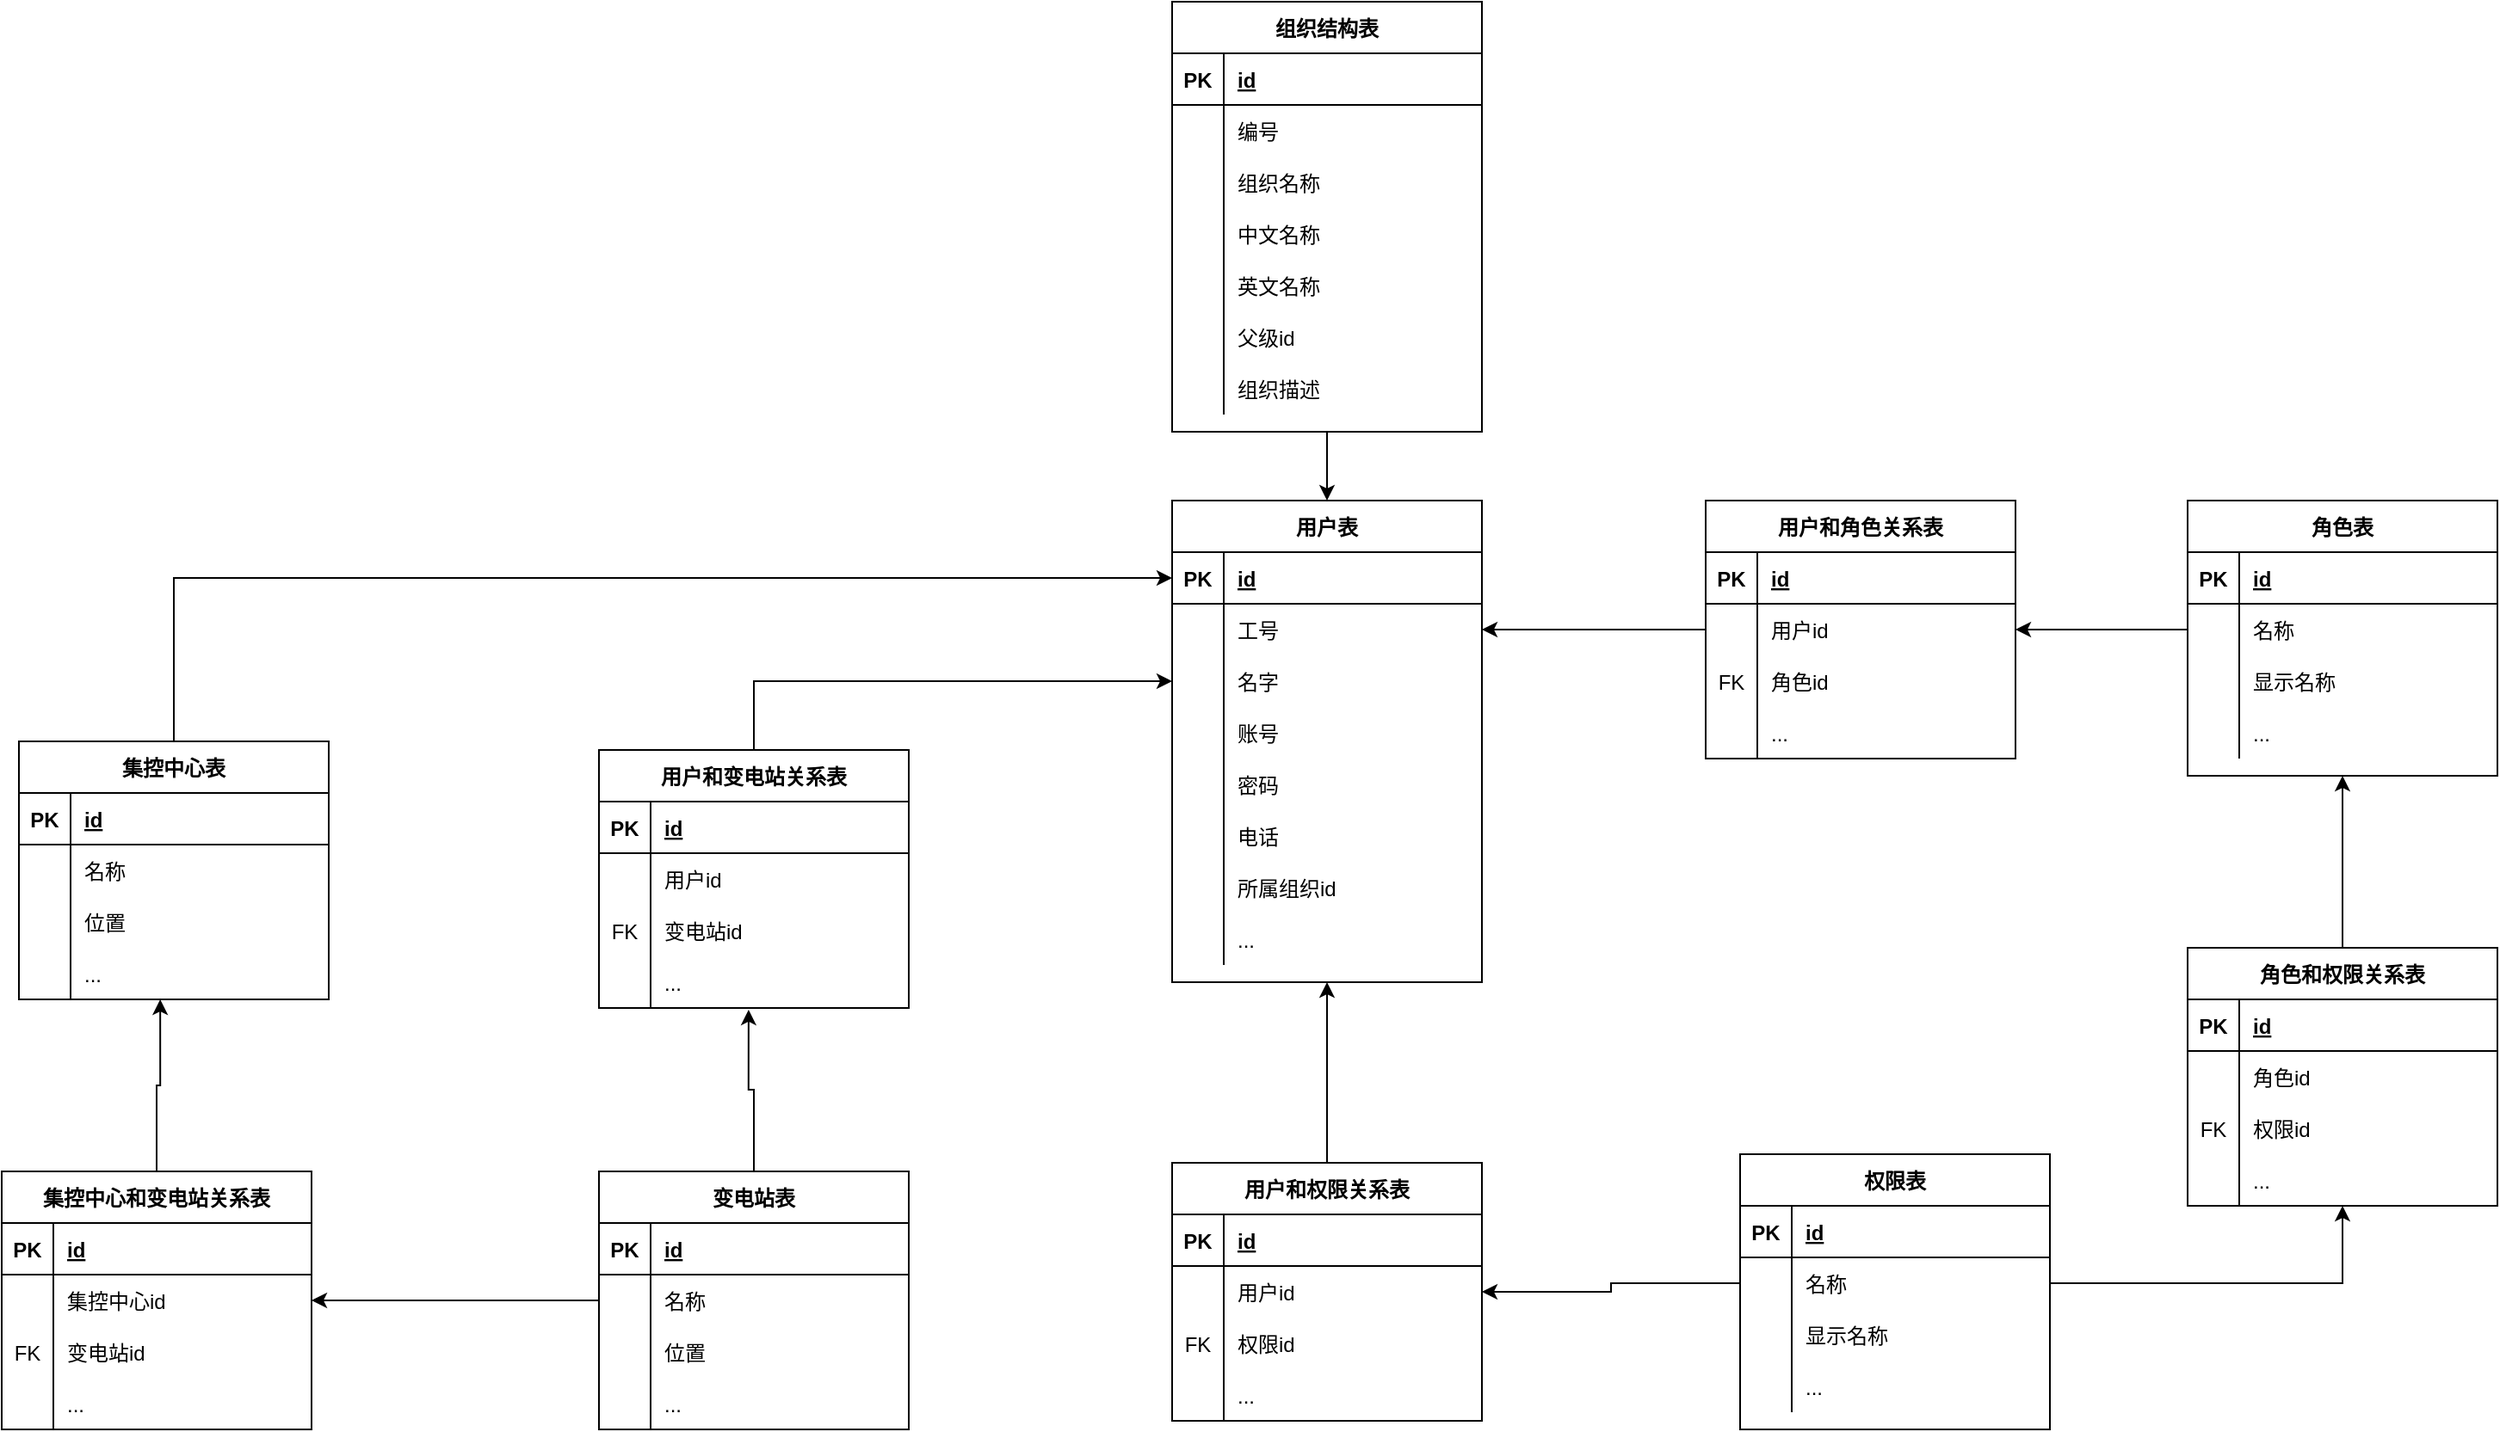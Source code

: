 <mxfile version="13.6.5" type="github">
  <diagram id="UGhOaX2AKdgDgqAa2PCW" name="Page-1">
    <mxGraphModel dx="1113" dy="606" grid="1" gridSize="10" guides="1" tooltips="1" connect="1" arrows="1" fold="1" page="1" pageScale="1" pageWidth="827" pageHeight="1169" math="0" shadow="0">
      <root>
        <mxCell id="0" />
        <mxCell id="1" parent="0" />
        <mxCell id="9O_hsrOdtYKGC5B46HUJ-161" style="edgeStyle=orthogonalEdgeStyle;rounded=0;orthogonalLoop=1;jettySize=auto;html=1;exitX=0;exitY=0.5;exitDx=0;exitDy=0;entryX=1;entryY=0.5;entryDx=0;entryDy=0;" edge="1" parent="1" source="9O_hsrOdtYKGC5B46HUJ-43" target="9O_hsrOdtYKGC5B46HUJ-150">
          <mxGeometry relative="1" as="geometry" />
        </mxCell>
        <mxCell id="9O_hsrOdtYKGC5B46HUJ-162" style="edgeStyle=orthogonalEdgeStyle;rounded=0;orthogonalLoop=1;jettySize=auto;html=1;exitX=0;exitY=0.5;exitDx=0;exitDy=0;" edge="1" parent="1" source="9O_hsrOdtYKGC5B46HUJ-150" target="9O_hsrOdtYKGC5B46HUJ-5">
          <mxGeometry relative="1" as="geometry" />
        </mxCell>
        <mxCell id="9O_hsrOdtYKGC5B46HUJ-164" style="edgeStyle=orthogonalEdgeStyle;rounded=0;orthogonalLoop=1;jettySize=auto;html=1;exitX=0.5;exitY=0;exitDx=0;exitDy=0;entryX=0.5;entryY=1;entryDx=0;entryDy=0;" edge="1" parent="1" source="9O_hsrOdtYKGC5B46HUJ-94" target="9O_hsrOdtYKGC5B46HUJ-1">
          <mxGeometry relative="1" as="geometry" />
        </mxCell>
        <mxCell id="9O_hsrOdtYKGC5B46HUJ-163" style="edgeStyle=orthogonalEdgeStyle;rounded=0;orthogonalLoop=1;jettySize=auto;html=1;exitX=0;exitY=0.5;exitDx=0;exitDy=0;entryX=1;entryY=0.5;entryDx=0;entryDy=0;" edge="1" parent="1" source="9O_hsrOdtYKGC5B46HUJ-56" target="9O_hsrOdtYKGC5B46HUJ-98">
          <mxGeometry relative="1" as="geometry" />
        </mxCell>
        <mxCell id="9O_hsrOdtYKGC5B46HUJ-166" style="edgeStyle=orthogonalEdgeStyle;rounded=0;orthogonalLoop=1;jettySize=auto;html=1;exitX=0.5;exitY=0;exitDx=0;exitDy=0;entryX=0.5;entryY=1;entryDx=0;entryDy=0;" edge="1" parent="1" source="9O_hsrOdtYKGC5B46HUJ-107" target="9O_hsrOdtYKGC5B46HUJ-39">
          <mxGeometry relative="1" as="geometry">
            <mxPoint x="1840" y="600" as="targetPoint" />
          </mxGeometry>
        </mxCell>
        <mxCell id="9O_hsrOdtYKGC5B46HUJ-165" style="edgeStyle=orthogonalEdgeStyle;rounded=0;orthogonalLoop=1;jettySize=auto;html=1;exitX=1;exitY=0.5;exitDx=0;exitDy=0;entryX=0.5;entryY=1;entryDx=0;entryDy=0;" edge="1" parent="1" source="9O_hsrOdtYKGC5B46HUJ-56" target="9O_hsrOdtYKGC5B46HUJ-107">
          <mxGeometry relative="1" as="geometry" />
        </mxCell>
        <mxCell id="9O_hsrOdtYKGC5B46HUJ-167" style="edgeStyle=orthogonalEdgeStyle;rounded=0;orthogonalLoop=1;jettySize=auto;html=1;exitX=0.5;exitY=0;exitDx=0;exitDy=0;entryX=0.483;entryY=1.033;entryDx=0;entryDy=0;entryPerimeter=0;" edge="1" parent="1" source="9O_hsrOdtYKGC5B46HUJ-81" target="9O_hsrOdtYKGC5B46HUJ-143">
          <mxGeometry relative="1" as="geometry" />
        </mxCell>
        <mxCell id="9O_hsrOdtYKGC5B46HUJ-168" style="edgeStyle=orthogonalEdgeStyle;rounded=0;orthogonalLoop=1;jettySize=auto;html=1;exitX=0.5;exitY=0;exitDx=0;exitDy=0;entryX=0;entryY=0.5;entryDx=0;entryDy=0;" edge="1" parent="1" source="9O_hsrOdtYKGC5B46HUJ-133" target="9O_hsrOdtYKGC5B46HUJ-8">
          <mxGeometry relative="1" as="geometry" />
        </mxCell>
        <mxCell id="9O_hsrOdtYKGC5B46HUJ-171" style="edgeStyle=orthogonalEdgeStyle;rounded=0;orthogonalLoop=1;jettySize=auto;html=1;exitX=0.5;exitY=0;exitDx=0;exitDy=0;entryX=0;entryY=0.5;entryDx=0;entryDy=0;" edge="1" parent="1" source="9O_hsrOdtYKGC5B46HUJ-65" target="9O_hsrOdtYKGC5B46HUJ-2">
          <mxGeometry relative="1" as="geometry" />
        </mxCell>
        <mxCell id="9O_hsrOdtYKGC5B46HUJ-170" style="edgeStyle=orthogonalEdgeStyle;rounded=0;orthogonalLoop=1;jettySize=auto;html=1;exitX=0.5;exitY=0;exitDx=0;exitDy=0;entryX=0.456;entryY=1;entryDx=0;entryDy=0;entryPerimeter=0;" edge="1" parent="1" source="9O_hsrOdtYKGC5B46HUJ-120" target="9O_hsrOdtYKGC5B46HUJ-75">
          <mxGeometry relative="1" as="geometry" />
        </mxCell>
        <mxCell id="9O_hsrOdtYKGC5B46HUJ-169" style="edgeStyle=orthogonalEdgeStyle;rounded=0;orthogonalLoop=1;jettySize=auto;html=1;exitX=0;exitY=0.5;exitDx=0;exitDy=0;entryX=1;entryY=0.5;entryDx=0;entryDy=0;" edge="1" parent="1" source="9O_hsrOdtYKGC5B46HUJ-85" target="9O_hsrOdtYKGC5B46HUJ-124">
          <mxGeometry relative="1" as="geometry" />
        </mxCell>
        <mxCell id="9O_hsrOdtYKGC5B46HUJ-185" style="edgeStyle=orthogonalEdgeStyle;rounded=0;orthogonalLoop=1;jettySize=auto;html=1;exitX=0.5;exitY=1;exitDx=0;exitDy=0;entryX=0.5;entryY=0;entryDx=0;entryDy=0;" edge="1" parent="1" source="9O_hsrOdtYKGC5B46HUJ-172" target="9O_hsrOdtYKGC5B46HUJ-1">
          <mxGeometry relative="1" as="geometry" />
        </mxCell>
        <mxCell id="9O_hsrOdtYKGC5B46HUJ-146" value="用户和角色关系表" style="shape=table;startSize=30;container=1;collapsible=1;childLayout=tableLayout;fixedRows=1;rowLines=0;fontStyle=1;align=center;resizeLast=1;" vertex="1" parent="1">
          <mxGeometry x="1470" y="390" width="180" height="150" as="geometry" />
        </mxCell>
        <mxCell id="9O_hsrOdtYKGC5B46HUJ-147" value="" style="shape=partialRectangle;collapsible=0;dropTarget=0;pointerEvents=0;fillColor=none;top=0;left=0;bottom=1;right=0;points=[[0,0.5],[1,0.5]];portConstraint=eastwest;" vertex="1" parent="9O_hsrOdtYKGC5B46HUJ-146">
          <mxGeometry y="30" width="180" height="30" as="geometry" />
        </mxCell>
        <mxCell id="9O_hsrOdtYKGC5B46HUJ-148" value="PK" style="shape=partialRectangle;connectable=0;fillColor=none;top=0;left=0;bottom=0;right=0;fontStyle=1;overflow=hidden;" vertex="1" parent="9O_hsrOdtYKGC5B46HUJ-147">
          <mxGeometry width="30" height="30" as="geometry" />
        </mxCell>
        <mxCell id="9O_hsrOdtYKGC5B46HUJ-149" value="id" style="shape=partialRectangle;connectable=0;fillColor=none;top=0;left=0;bottom=0;right=0;align=left;spacingLeft=6;fontStyle=5;overflow=hidden;" vertex="1" parent="9O_hsrOdtYKGC5B46HUJ-147">
          <mxGeometry x="30" width="150" height="30" as="geometry" />
        </mxCell>
        <mxCell id="9O_hsrOdtYKGC5B46HUJ-150" value="" style="shape=partialRectangle;collapsible=0;dropTarget=0;pointerEvents=0;fillColor=none;top=0;left=0;bottom=0;right=0;points=[[0,0.5],[1,0.5]];portConstraint=eastwest;" vertex="1" parent="9O_hsrOdtYKGC5B46HUJ-146">
          <mxGeometry y="60" width="180" height="30" as="geometry" />
        </mxCell>
        <mxCell id="9O_hsrOdtYKGC5B46HUJ-151" value="" style="shape=partialRectangle;connectable=0;fillColor=none;top=0;left=0;bottom=0;right=0;editable=1;overflow=hidden;" vertex="1" parent="9O_hsrOdtYKGC5B46HUJ-150">
          <mxGeometry width="30" height="30" as="geometry" />
        </mxCell>
        <mxCell id="9O_hsrOdtYKGC5B46HUJ-152" value="用户id" style="shape=partialRectangle;connectable=0;fillColor=none;top=0;left=0;bottom=0;right=0;align=left;spacingLeft=6;overflow=hidden;" vertex="1" parent="9O_hsrOdtYKGC5B46HUJ-150">
          <mxGeometry x="30" width="150" height="30" as="geometry" />
        </mxCell>
        <mxCell id="9O_hsrOdtYKGC5B46HUJ-153" value="" style="shape=partialRectangle;collapsible=0;dropTarget=0;pointerEvents=0;fillColor=none;top=0;left=0;bottom=0;right=0;points=[[0,0.5],[1,0.5]];portConstraint=eastwest;" vertex="1" parent="9O_hsrOdtYKGC5B46HUJ-146">
          <mxGeometry y="90" width="180" height="30" as="geometry" />
        </mxCell>
        <mxCell id="9O_hsrOdtYKGC5B46HUJ-154" value="FK" style="shape=partialRectangle;connectable=0;fillColor=none;top=0;left=0;bottom=0;right=0;editable=1;overflow=hidden;" vertex="1" parent="9O_hsrOdtYKGC5B46HUJ-153">
          <mxGeometry width="30" height="30" as="geometry" />
        </mxCell>
        <mxCell id="9O_hsrOdtYKGC5B46HUJ-155" value="角色id" style="shape=partialRectangle;connectable=0;fillColor=none;top=0;left=0;bottom=0;right=0;align=left;spacingLeft=6;overflow=hidden;" vertex="1" parent="9O_hsrOdtYKGC5B46HUJ-153">
          <mxGeometry x="30" width="150" height="30" as="geometry" />
        </mxCell>
        <mxCell id="9O_hsrOdtYKGC5B46HUJ-156" value="" style="shape=partialRectangle;collapsible=0;dropTarget=0;pointerEvents=0;fillColor=none;top=0;left=0;bottom=0;right=0;points=[[0,0.5],[1,0.5]];portConstraint=eastwest;" vertex="1" parent="9O_hsrOdtYKGC5B46HUJ-146">
          <mxGeometry y="120" width="180" height="30" as="geometry" />
        </mxCell>
        <mxCell id="9O_hsrOdtYKGC5B46HUJ-157" value="" style="shape=partialRectangle;connectable=0;fillColor=none;top=0;left=0;bottom=0;right=0;editable=1;overflow=hidden;" vertex="1" parent="9O_hsrOdtYKGC5B46HUJ-156">
          <mxGeometry width="30" height="30" as="geometry" />
        </mxCell>
        <mxCell id="9O_hsrOdtYKGC5B46HUJ-158" value="..." style="shape=partialRectangle;connectable=0;fillColor=none;top=0;left=0;bottom=0;right=0;align=left;spacingLeft=6;overflow=hidden;" vertex="1" parent="9O_hsrOdtYKGC5B46HUJ-156">
          <mxGeometry x="30" width="150" height="30" as="geometry" />
        </mxCell>
        <mxCell id="9O_hsrOdtYKGC5B46HUJ-39" value="角色表" style="shape=table;startSize=30;container=1;collapsible=1;childLayout=tableLayout;fixedRows=1;rowLines=0;fontStyle=1;align=center;resizeLast=1;" vertex="1" parent="1">
          <mxGeometry x="1750" y="390" width="180" height="160" as="geometry" />
        </mxCell>
        <mxCell id="9O_hsrOdtYKGC5B46HUJ-40" value="" style="shape=partialRectangle;collapsible=0;dropTarget=0;pointerEvents=0;fillColor=none;top=0;left=0;bottom=1;right=0;points=[[0,0.5],[1,0.5]];portConstraint=eastwest;" vertex="1" parent="9O_hsrOdtYKGC5B46HUJ-39">
          <mxGeometry y="30" width="180" height="30" as="geometry" />
        </mxCell>
        <mxCell id="9O_hsrOdtYKGC5B46HUJ-41" value="PK" style="shape=partialRectangle;connectable=0;fillColor=none;top=0;left=0;bottom=0;right=0;fontStyle=1;overflow=hidden;" vertex="1" parent="9O_hsrOdtYKGC5B46HUJ-40">
          <mxGeometry width="30" height="30" as="geometry" />
        </mxCell>
        <mxCell id="9O_hsrOdtYKGC5B46HUJ-42" value="id" style="shape=partialRectangle;connectable=0;fillColor=none;top=0;left=0;bottom=0;right=0;align=left;spacingLeft=6;fontStyle=5;overflow=hidden;" vertex="1" parent="9O_hsrOdtYKGC5B46HUJ-40">
          <mxGeometry x="30" width="150" height="30" as="geometry" />
        </mxCell>
        <mxCell id="9O_hsrOdtYKGC5B46HUJ-43" value="" style="shape=partialRectangle;collapsible=0;dropTarget=0;pointerEvents=0;fillColor=none;top=0;left=0;bottom=0;right=0;points=[[0,0.5],[1,0.5]];portConstraint=eastwest;" vertex="1" parent="9O_hsrOdtYKGC5B46HUJ-39">
          <mxGeometry y="60" width="180" height="30" as="geometry" />
        </mxCell>
        <mxCell id="9O_hsrOdtYKGC5B46HUJ-44" value="" style="shape=partialRectangle;connectable=0;fillColor=none;top=0;left=0;bottom=0;right=0;editable=1;overflow=hidden;" vertex="1" parent="9O_hsrOdtYKGC5B46HUJ-43">
          <mxGeometry width="30" height="30" as="geometry" />
        </mxCell>
        <mxCell id="9O_hsrOdtYKGC5B46HUJ-45" value="名称" style="shape=partialRectangle;connectable=0;fillColor=none;top=0;left=0;bottom=0;right=0;align=left;spacingLeft=6;overflow=hidden;" vertex="1" parent="9O_hsrOdtYKGC5B46HUJ-43">
          <mxGeometry x="30" width="150" height="30" as="geometry" />
        </mxCell>
        <mxCell id="9O_hsrOdtYKGC5B46HUJ-46" value="" style="shape=partialRectangle;collapsible=0;dropTarget=0;pointerEvents=0;fillColor=none;top=0;left=0;bottom=0;right=0;points=[[0,0.5],[1,0.5]];portConstraint=eastwest;" vertex="1" parent="9O_hsrOdtYKGC5B46HUJ-39">
          <mxGeometry y="90" width="180" height="30" as="geometry" />
        </mxCell>
        <mxCell id="9O_hsrOdtYKGC5B46HUJ-47" value="" style="shape=partialRectangle;connectable=0;fillColor=none;top=0;left=0;bottom=0;right=0;editable=1;overflow=hidden;" vertex="1" parent="9O_hsrOdtYKGC5B46HUJ-46">
          <mxGeometry width="30" height="30" as="geometry" />
        </mxCell>
        <mxCell id="9O_hsrOdtYKGC5B46HUJ-48" value="显示名称" style="shape=partialRectangle;connectable=0;fillColor=none;top=0;left=0;bottom=0;right=0;align=left;spacingLeft=6;overflow=hidden;" vertex="1" parent="9O_hsrOdtYKGC5B46HUJ-46">
          <mxGeometry x="30" width="150" height="30" as="geometry" />
        </mxCell>
        <mxCell id="9O_hsrOdtYKGC5B46HUJ-49" value="" style="shape=partialRectangle;collapsible=0;dropTarget=0;pointerEvents=0;fillColor=none;top=0;left=0;bottom=0;right=0;points=[[0,0.5],[1,0.5]];portConstraint=eastwest;" vertex="1" parent="9O_hsrOdtYKGC5B46HUJ-39">
          <mxGeometry y="120" width="180" height="30" as="geometry" />
        </mxCell>
        <mxCell id="9O_hsrOdtYKGC5B46HUJ-50" value="" style="shape=partialRectangle;connectable=0;fillColor=none;top=0;left=0;bottom=0;right=0;editable=1;overflow=hidden;" vertex="1" parent="9O_hsrOdtYKGC5B46HUJ-49">
          <mxGeometry width="30" height="30" as="geometry" />
        </mxCell>
        <mxCell id="9O_hsrOdtYKGC5B46HUJ-51" value="..." style="shape=partialRectangle;connectable=0;fillColor=none;top=0;left=0;bottom=0;right=0;align=left;spacingLeft=6;overflow=hidden;" vertex="1" parent="9O_hsrOdtYKGC5B46HUJ-49">
          <mxGeometry x="30" width="150" height="30" as="geometry" />
        </mxCell>
        <mxCell id="9O_hsrOdtYKGC5B46HUJ-133" value="用户和变电站关系表" style="shape=table;startSize=30;container=1;collapsible=1;childLayout=tableLayout;fixedRows=1;rowLines=0;fontStyle=1;align=center;resizeLast=1;" vertex="1" parent="1">
          <mxGeometry x="827" y="535" width="180" height="150" as="geometry" />
        </mxCell>
        <mxCell id="9O_hsrOdtYKGC5B46HUJ-134" value="" style="shape=partialRectangle;collapsible=0;dropTarget=0;pointerEvents=0;fillColor=none;top=0;left=0;bottom=1;right=0;points=[[0,0.5],[1,0.5]];portConstraint=eastwest;" vertex="1" parent="9O_hsrOdtYKGC5B46HUJ-133">
          <mxGeometry y="30" width="180" height="30" as="geometry" />
        </mxCell>
        <mxCell id="9O_hsrOdtYKGC5B46HUJ-135" value="PK" style="shape=partialRectangle;connectable=0;fillColor=none;top=0;left=0;bottom=0;right=0;fontStyle=1;overflow=hidden;" vertex="1" parent="9O_hsrOdtYKGC5B46HUJ-134">
          <mxGeometry width="30" height="30" as="geometry" />
        </mxCell>
        <mxCell id="9O_hsrOdtYKGC5B46HUJ-136" value="id" style="shape=partialRectangle;connectable=0;fillColor=none;top=0;left=0;bottom=0;right=0;align=left;spacingLeft=6;fontStyle=5;overflow=hidden;" vertex="1" parent="9O_hsrOdtYKGC5B46HUJ-134">
          <mxGeometry x="30" width="150" height="30" as="geometry" />
        </mxCell>
        <mxCell id="9O_hsrOdtYKGC5B46HUJ-137" value="" style="shape=partialRectangle;collapsible=0;dropTarget=0;pointerEvents=0;fillColor=none;top=0;left=0;bottom=0;right=0;points=[[0,0.5],[1,0.5]];portConstraint=eastwest;" vertex="1" parent="9O_hsrOdtYKGC5B46HUJ-133">
          <mxGeometry y="60" width="180" height="30" as="geometry" />
        </mxCell>
        <mxCell id="9O_hsrOdtYKGC5B46HUJ-138" value="" style="shape=partialRectangle;connectable=0;fillColor=none;top=0;left=0;bottom=0;right=0;editable=1;overflow=hidden;" vertex="1" parent="9O_hsrOdtYKGC5B46HUJ-137">
          <mxGeometry width="30" height="30" as="geometry" />
        </mxCell>
        <mxCell id="9O_hsrOdtYKGC5B46HUJ-139" value="用户id" style="shape=partialRectangle;connectable=0;fillColor=none;top=0;left=0;bottom=0;right=0;align=left;spacingLeft=6;overflow=hidden;" vertex="1" parent="9O_hsrOdtYKGC5B46HUJ-137">
          <mxGeometry x="30" width="150" height="30" as="geometry" />
        </mxCell>
        <mxCell id="9O_hsrOdtYKGC5B46HUJ-140" value="" style="shape=partialRectangle;collapsible=0;dropTarget=0;pointerEvents=0;fillColor=none;top=0;left=0;bottom=0;right=0;points=[[0,0.5],[1,0.5]];portConstraint=eastwest;" vertex="1" parent="9O_hsrOdtYKGC5B46HUJ-133">
          <mxGeometry y="90" width="180" height="30" as="geometry" />
        </mxCell>
        <mxCell id="9O_hsrOdtYKGC5B46HUJ-141" value="FK" style="shape=partialRectangle;connectable=0;fillColor=none;top=0;left=0;bottom=0;right=0;editable=1;overflow=hidden;" vertex="1" parent="9O_hsrOdtYKGC5B46HUJ-140">
          <mxGeometry width="30" height="30" as="geometry" />
        </mxCell>
        <mxCell id="9O_hsrOdtYKGC5B46HUJ-142" value="变电站id" style="shape=partialRectangle;connectable=0;fillColor=none;top=0;left=0;bottom=0;right=0;align=left;spacingLeft=6;overflow=hidden;" vertex="1" parent="9O_hsrOdtYKGC5B46HUJ-140">
          <mxGeometry x="30" width="150" height="30" as="geometry" />
        </mxCell>
        <mxCell id="9O_hsrOdtYKGC5B46HUJ-143" value="" style="shape=partialRectangle;collapsible=0;dropTarget=0;pointerEvents=0;fillColor=none;top=0;left=0;bottom=0;right=0;points=[[0,0.5],[1,0.5]];portConstraint=eastwest;" vertex="1" parent="9O_hsrOdtYKGC5B46HUJ-133">
          <mxGeometry y="120" width="180" height="30" as="geometry" />
        </mxCell>
        <mxCell id="9O_hsrOdtYKGC5B46HUJ-144" value="" style="shape=partialRectangle;connectable=0;fillColor=none;top=0;left=0;bottom=0;right=0;editable=1;overflow=hidden;" vertex="1" parent="9O_hsrOdtYKGC5B46HUJ-143">
          <mxGeometry width="30" height="30" as="geometry" />
        </mxCell>
        <mxCell id="9O_hsrOdtYKGC5B46HUJ-145" value="..." style="shape=partialRectangle;connectable=0;fillColor=none;top=0;left=0;bottom=0;right=0;align=left;spacingLeft=6;overflow=hidden;" vertex="1" parent="9O_hsrOdtYKGC5B46HUJ-143">
          <mxGeometry x="30" width="150" height="30" as="geometry" />
        </mxCell>
        <mxCell id="9O_hsrOdtYKGC5B46HUJ-81" value="变电站表" style="shape=table;startSize=30;container=1;collapsible=1;childLayout=tableLayout;fixedRows=1;rowLines=0;fontStyle=1;align=center;resizeLast=1;" vertex="1" parent="1">
          <mxGeometry x="827" y="780" width="180" height="150" as="geometry" />
        </mxCell>
        <mxCell id="9O_hsrOdtYKGC5B46HUJ-82" value="" style="shape=partialRectangle;collapsible=0;dropTarget=0;pointerEvents=0;fillColor=none;top=0;left=0;bottom=1;right=0;points=[[0,0.5],[1,0.5]];portConstraint=eastwest;" vertex="1" parent="9O_hsrOdtYKGC5B46HUJ-81">
          <mxGeometry y="30" width="180" height="30" as="geometry" />
        </mxCell>
        <mxCell id="9O_hsrOdtYKGC5B46HUJ-83" value="PK" style="shape=partialRectangle;connectable=0;fillColor=none;top=0;left=0;bottom=0;right=0;fontStyle=1;overflow=hidden;" vertex="1" parent="9O_hsrOdtYKGC5B46HUJ-82">
          <mxGeometry width="30" height="30" as="geometry" />
        </mxCell>
        <mxCell id="9O_hsrOdtYKGC5B46HUJ-84" value="id" style="shape=partialRectangle;connectable=0;fillColor=none;top=0;left=0;bottom=0;right=0;align=left;spacingLeft=6;fontStyle=5;overflow=hidden;" vertex="1" parent="9O_hsrOdtYKGC5B46HUJ-82">
          <mxGeometry x="30" width="150" height="30" as="geometry" />
        </mxCell>
        <mxCell id="9O_hsrOdtYKGC5B46HUJ-85" value="" style="shape=partialRectangle;collapsible=0;dropTarget=0;pointerEvents=0;fillColor=none;top=0;left=0;bottom=0;right=0;points=[[0,0.5],[1,0.5]];portConstraint=eastwest;" vertex="1" parent="9O_hsrOdtYKGC5B46HUJ-81">
          <mxGeometry y="60" width="180" height="30" as="geometry" />
        </mxCell>
        <mxCell id="9O_hsrOdtYKGC5B46HUJ-86" value="" style="shape=partialRectangle;connectable=0;fillColor=none;top=0;left=0;bottom=0;right=0;editable=1;overflow=hidden;" vertex="1" parent="9O_hsrOdtYKGC5B46HUJ-85">
          <mxGeometry width="30" height="30" as="geometry" />
        </mxCell>
        <mxCell id="9O_hsrOdtYKGC5B46HUJ-87" value="名称" style="shape=partialRectangle;connectable=0;fillColor=none;top=0;left=0;bottom=0;right=0;align=left;spacingLeft=6;overflow=hidden;" vertex="1" parent="9O_hsrOdtYKGC5B46HUJ-85">
          <mxGeometry x="30" width="150" height="30" as="geometry" />
        </mxCell>
        <mxCell id="9O_hsrOdtYKGC5B46HUJ-88" value="" style="shape=partialRectangle;collapsible=0;dropTarget=0;pointerEvents=0;fillColor=none;top=0;left=0;bottom=0;right=0;points=[[0,0.5],[1,0.5]];portConstraint=eastwest;" vertex="1" parent="9O_hsrOdtYKGC5B46HUJ-81">
          <mxGeometry y="90" width="180" height="30" as="geometry" />
        </mxCell>
        <mxCell id="9O_hsrOdtYKGC5B46HUJ-89" value="" style="shape=partialRectangle;connectable=0;fillColor=none;top=0;left=0;bottom=0;right=0;editable=1;overflow=hidden;" vertex="1" parent="9O_hsrOdtYKGC5B46HUJ-88">
          <mxGeometry width="30" height="30" as="geometry" />
        </mxCell>
        <mxCell id="9O_hsrOdtYKGC5B46HUJ-90" value="位置" style="shape=partialRectangle;connectable=0;fillColor=none;top=0;left=0;bottom=0;right=0;align=left;spacingLeft=6;overflow=hidden;" vertex="1" parent="9O_hsrOdtYKGC5B46HUJ-88">
          <mxGeometry x="30" width="150" height="30" as="geometry" />
        </mxCell>
        <mxCell id="9O_hsrOdtYKGC5B46HUJ-91" value="" style="shape=partialRectangle;collapsible=0;dropTarget=0;pointerEvents=0;fillColor=none;top=0;left=0;bottom=0;right=0;points=[[0,0.5],[1,0.5]];portConstraint=eastwest;" vertex="1" parent="9O_hsrOdtYKGC5B46HUJ-81">
          <mxGeometry y="120" width="180" height="30" as="geometry" />
        </mxCell>
        <mxCell id="9O_hsrOdtYKGC5B46HUJ-92" value="" style="shape=partialRectangle;connectable=0;fillColor=none;top=0;left=0;bottom=0;right=0;editable=1;overflow=hidden;" vertex="1" parent="9O_hsrOdtYKGC5B46HUJ-91">
          <mxGeometry width="30" height="30" as="geometry" />
        </mxCell>
        <mxCell id="9O_hsrOdtYKGC5B46HUJ-93" value="..." style="shape=partialRectangle;connectable=0;fillColor=none;top=0;left=0;bottom=0;right=0;align=left;spacingLeft=6;overflow=hidden;" vertex="1" parent="9O_hsrOdtYKGC5B46HUJ-91">
          <mxGeometry x="30" width="150" height="30" as="geometry" />
        </mxCell>
        <mxCell id="9O_hsrOdtYKGC5B46HUJ-52" value="权限表" style="shape=table;startSize=30;container=1;collapsible=1;childLayout=tableLayout;fixedRows=1;rowLines=0;fontStyle=1;align=center;resizeLast=1;" vertex="1" parent="1">
          <mxGeometry x="1490" y="770" width="180" height="160" as="geometry" />
        </mxCell>
        <mxCell id="9O_hsrOdtYKGC5B46HUJ-53" value="" style="shape=partialRectangle;collapsible=0;dropTarget=0;pointerEvents=0;fillColor=none;top=0;left=0;bottom=1;right=0;points=[[0,0.5],[1,0.5]];portConstraint=eastwest;" vertex="1" parent="9O_hsrOdtYKGC5B46HUJ-52">
          <mxGeometry y="30" width="180" height="30" as="geometry" />
        </mxCell>
        <mxCell id="9O_hsrOdtYKGC5B46HUJ-54" value="PK" style="shape=partialRectangle;connectable=0;fillColor=none;top=0;left=0;bottom=0;right=0;fontStyle=1;overflow=hidden;" vertex="1" parent="9O_hsrOdtYKGC5B46HUJ-53">
          <mxGeometry width="30" height="30" as="geometry" />
        </mxCell>
        <mxCell id="9O_hsrOdtYKGC5B46HUJ-55" value="id" style="shape=partialRectangle;connectable=0;fillColor=none;top=0;left=0;bottom=0;right=0;align=left;spacingLeft=6;fontStyle=5;overflow=hidden;" vertex="1" parent="9O_hsrOdtYKGC5B46HUJ-53">
          <mxGeometry x="30" width="150" height="30" as="geometry" />
        </mxCell>
        <mxCell id="9O_hsrOdtYKGC5B46HUJ-56" value="" style="shape=partialRectangle;collapsible=0;dropTarget=0;pointerEvents=0;fillColor=none;top=0;left=0;bottom=0;right=0;points=[[0,0.5],[1,0.5]];portConstraint=eastwest;" vertex="1" parent="9O_hsrOdtYKGC5B46HUJ-52">
          <mxGeometry y="60" width="180" height="30" as="geometry" />
        </mxCell>
        <mxCell id="9O_hsrOdtYKGC5B46HUJ-57" value="" style="shape=partialRectangle;connectable=0;fillColor=none;top=0;left=0;bottom=0;right=0;editable=1;overflow=hidden;" vertex="1" parent="9O_hsrOdtYKGC5B46HUJ-56">
          <mxGeometry width="30" height="30" as="geometry" />
        </mxCell>
        <mxCell id="9O_hsrOdtYKGC5B46HUJ-58" value="名称" style="shape=partialRectangle;connectable=0;fillColor=none;top=0;left=0;bottom=0;right=0;align=left;spacingLeft=6;overflow=hidden;" vertex="1" parent="9O_hsrOdtYKGC5B46HUJ-56">
          <mxGeometry x="30" width="150" height="30" as="geometry" />
        </mxCell>
        <mxCell id="9O_hsrOdtYKGC5B46HUJ-59" value="" style="shape=partialRectangle;collapsible=0;dropTarget=0;pointerEvents=0;fillColor=none;top=0;left=0;bottom=0;right=0;points=[[0,0.5],[1,0.5]];portConstraint=eastwest;" vertex="1" parent="9O_hsrOdtYKGC5B46HUJ-52">
          <mxGeometry y="90" width="180" height="30" as="geometry" />
        </mxCell>
        <mxCell id="9O_hsrOdtYKGC5B46HUJ-60" value="" style="shape=partialRectangle;connectable=0;fillColor=none;top=0;left=0;bottom=0;right=0;editable=1;overflow=hidden;" vertex="1" parent="9O_hsrOdtYKGC5B46HUJ-59">
          <mxGeometry width="30" height="30" as="geometry" />
        </mxCell>
        <mxCell id="9O_hsrOdtYKGC5B46HUJ-61" value="显示名称" style="shape=partialRectangle;connectable=0;fillColor=none;top=0;left=0;bottom=0;right=0;align=left;spacingLeft=6;overflow=hidden;" vertex="1" parent="9O_hsrOdtYKGC5B46HUJ-59">
          <mxGeometry x="30" width="150" height="30" as="geometry" />
        </mxCell>
        <mxCell id="9O_hsrOdtYKGC5B46HUJ-62" value="" style="shape=partialRectangle;collapsible=0;dropTarget=0;pointerEvents=0;fillColor=none;top=0;left=0;bottom=0;right=0;points=[[0,0.5],[1,0.5]];portConstraint=eastwest;" vertex="1" parent="9O_hsrOdtYKGC5B46HUJ-52">
          <mxGeometry y="120" width="180" height="30" as="geometry" />
        </mxCell>
        <mxCell id="9O_hsrOdtYKGC5B46HUJ-63" value="" style="shape=partialRectangle;connectable=0;fillColor=none;top=0;left=0;bottom=0;right=0;editable=1;overflow=hidden;" vertex="1" parent="9O_hsrOdtYKGC5B46HUJ-62">
          <mxGeometry width="30" height="30" as="geometry" />
        </mxCell>
        <mxCell id="9O_hsrOdtYKGC5B46HUJ-64" value="..." style="shape=partialRectangle;connectable=0;fillColor=none;top=0;left=0;bottom=0;right=0;align=left;spacingLeft=6;overflow=hidden;" vertex="1" parent="9O_hsrOdtYKGC5B46HUJ-62">
          <mxGeometry x="30" width="150" height="30" as="geometry" />
        </mxCell>
        <mxCell id="9O_hsrOdtYKGC5B46HUJ-107" value="角色和权限关系表" style="shape=table;startSize=30;container=1;collapsible=1;childLayout=tableLayout;fixedRows=1;rowLines=0;fontStyle=1;align=center;resizeLast=1;" vertex="1" parent="1">
          <mxGeometry x="1750" y="650" width="180" height="150" as="geometry" />
        </mxCell>
        <mxCell id="9O_hsrOdtYKGC5B46HUJ-108" value="" style="shape=partialRectangle;collapsible=0;dropTarget=0;pointerEvents=0;fillColor=none;top=0;left=0;bottom=1;right=0;points=[[0,0.5],[1,0.5]];portConstraint=eastwest;" vertex="1" parent="9O_hsrOdtYKGC5B46HUJ-107">
          <mxGeometry y="30" width="180" height="30" as="geometry" />
        </mxCell>
        <mxCell id="9O_hsrOdtYKGC5B46HUJ-109" value="PK" style="shape=partialRectangle;connectable=0;fillColor=none;top=0;left=0;bottom=0;right=0;fontStyle=1;overflow=hidden;" vertex="1" parent="9O_hsrOdtYKGC5B46HUJ-108">
          <mxGeometry width="30" height="30" as="geometry" />
        </mxCell>
        <mxCell id="9O_hsrOdtYKGC5B46HUJ-110" value="id" style="shape=partialRectangle;connectable=0;fillColor=none;top=0;left=0;bottom=0;right=0;align=left;spacingLeft=6;fontStyle=5;overflow=hidden;" vertex="1" parent="9O_hsrOdtYKGC5B46HUJ-108">
          <mxGeometry x="30" width="150" height="30" as="geometry" />
        </mxCell>
        <mxCell id="9O_hsrOdtYKGC5B46HUJ-111" value="" style="shape=partialRectangle;collapsible=0;dropTarget=0;pointerEvents=0;fillColor=none;top=0;left=0;bottom=0;right=0;points=[[0,0.5],[1,0.5]];portConstraint=eastwest;" vertex="1" parent="9O_hsrOdtYKGC5B46HUJ-107">
          <mxGeometry y="60" width="180" height="30" as="geometry" />
        </mxCell>
        <mxCell id="9O_hsrOdtYKGC5B46HUJ-112" value="" style="shape=partialRectangle;connectable=0;fillColor=none;top=0;left=0;bottom=0;right=0;editable=1;overflow=hidden;" vertex="1" parent="9O_hsrOdtYKGC5B46HUJ-111">
          <mxGeometry width="30" height="30" as="geometry" />
        </mxCell>
        <mxCell id="9O_hsrOdtYKGC5B46HUJ-113" value="角色id" style="shape=partialRectangle;connectable=0;fillColor=none;top=0;left=0;bottom=0;right=0;align=left;spacingLeft=6;overflow=hidden;" vertex="1" parent="9O_hsrOdtYKGC5B46HUJ-111">
          <mxGeometry x="30" width="150" height="30" as="geometry" />
        </mxCell>
        <mxCell id="9O_hsrOdtYKGC5B46HUJ-114" value="" style="shape=partialRectangle;collapsible=0;dropTarget=0;pointerEvents=0;fillColor=none;top=0;left=0;bottom=0;right=0;points=[[0,0.5],[1,0.5]];portConstraint=eastwest;" vertex="1" parent="9O_hsrOdtYKGC5B46HUJ-107">
          <mxGeometry y="90" width="180" height="30" as="geometry" />
        </mxCell>
        <mxCell id="9O_hsrOdtYKGC5B46HUJ-115" value="FK" style="shape=partialRectangle;connectable=0;fillColor=none;top=0;left=0;bottom=0;right=0;editable=1;overflow=hidden;" vertex="1" parent="9O_hsrOdtYKGC5B46HUJ-114">
          <mxGeometry width="30" height="30" as="geometry" />
        </mxCell>
        <mxCell id="9O_hsrOdtYKGC5B46HUJ-116" value="权限id" style="shape=partialRectangle;connectable=0;fillColor=none;top=0;left=0;bottom=0;right=0;align=left;spacingLeft=6;overflow=hidden;" vertex="1" parent="9O_hsrOdtYKGC5B46HUJ-114">
          <mxGeometry x="30" width="150" height="30" as="geometry" />
        </mxCell>
        <mxCell id="9O_hsrOdtYKGC5B46HUJ-117" value="" style="shape=partialRectangle;collapsible=0;dropTarget=0;pointerEvents=0;fillColor=none;top=0;left=0;bottom=0;right=0;points=[[0,0.5],[1,0.5]];portConstraint=eastwest;" vertex="1" parent="9O_hsrOdtYKGC5B46HUJ-107">
          <mxGeometry y="120" width="180" height="30" as="geometry" />
        </mxCell>
        <mxCell id="9O_hsrOdtYKGC5B46HUJ-118" value="" style="shape=partialRectangle;connectable=0;fillColor=none;top=0;left=0;bottom=0;right=0;editable=1;overflow=hidden;" vertex="1" parent="9O_hsrOdtYKGC5B46HUJ-117">
          <mxGeometry width="30" height="30" as="geometry" />
        </mxCell>
        <mxCell id="9O_hsrOdtYKGC5B46HUJ-119" value="..." style="shape=partialRectangle;connectable=0;fillColor=none;top=0;left=0;bottom=0;right=0;align=left;spacingLeft=6;overflow=hidden;" vertex="1" parent="9O_hsrOdtYKGC5B46HUJ-117">
          <mxGeometry x="30" width="150" height="30" as="geometry" />
        </mxCell>
        <mxCell id="9O_hsrOdtYKGC5B46HUJ-65" value="集控中心表" style="shape=table;startSize=30;container=1;collapsible=1;childLayout=tableLayout;fixedRows=1;rowLines=0;fontStyle=1;align=center;resizeLast=1;" vertex="1" parent="1">
          <mxGeometry x="490" y="530" width="180" height="150" as="geometry" />
        </mxCell>
        <mxCell id="9O_hsrOdtYKGC5B46HUJ-66" value="" style="shape=partialRectangle;collapsible=0;dropTarget=0;pointerEvents=0;fillColor=none;top=0;left=0;bottom=1;right=0;points=[[0,0.5],[1,0.5]];portConstraint=eastwest;" vertex="1" parent="9O_hsrOdtYKGC5B46HUJ-65">
          <mxGeometry y="30" width="180" height="30" as="geometry" />
        </mxCell>
        <mxCell id="9O_hsrOdtYKGC5B46HUJ-67" value="PK" style="shape=partialRectangle;connectable=0;fillColor=none;top=0;left=0;bottom=0;right=0;fontStyle=1;overflow=hidden;" vertex="1" parent="9O_hsrOdtYKGC5B46HUJ-66">
          <mxGeometry width="30" height="30" as="geometry" />
        </mxCell>
        <mxCell id="9O_hsrOdtYKGC5B46HUJ-68" value="id" style="shape=partialRectangle;connectable=0;fillColor=none;top=0;left=0;bottom=0;right=0;align=left;spacingLeft=6;fontStyle=5;overflow=hidden;" vertex="1" parent="9O_hsrOdtYKGC5B46HUJ-66">
          <mxGeometry x="30" width="150" height="30" as="geometry" />
        </mxCell>
        <mxCell id="9O_hsrOdtYKGC5B46HUJ-69" value="" style="shape=partialRectangle;collapsible=0;dropTarget=0;pointerEvents=0;fillColor=none;top=0;left=0;bottom=0;right=0;points=[[0,0.5],[1,0.5]];portConstraint=eastwest;" vertex="1" parent="9O_hsrOdtYKGC5B46HUJ-65">
          <mxGeometry y="60" width="180" height="30" as="geometry" />
        </mxCell>
        <mxCell id="9O_hsrOdtYKGC5B46HUJ-70" value="" style="shape=partialRectangle;connectable=0;fillColor=none;top=0;left=0;bottom=0;right=0;editable=1;overflow=hidden;" vertex="1" parent="9O_hsrOdtYKGC5B46HUJ-69">
          <mxGeometry width="30" height="30" as="geometry" />
        </mxCell>
        <mxCell id="9O_hsrOdtYKGC5B46HUJ-71" value="名称" style="shape=partialRectangle;connectable=0;fillColor=none;top=0;left=0;bottom=0;right=0;align=left;spacingLeft=6;overflow=hidden;" vertex="1" parent="9O_hsrOdtYKGC5B46HUJ-69">
          <mxGeometry x="30" width="150" height="30" as="geometry" />
        </mxCell>
        <mxCell id="9O_hsrOdtYKGC5B46HUJ-72" value="" style="shape=partialRectangle;collapsible=0;dropTarget=0;pointerEvents=0;fillColor=none;top=0;left=0;bottom=0;right=0;points=[[0,0.5],[1,0.5]];portConstraint=eastwest;" vertex="1" parent="9O_hsrOdtYKGC5B46HUJ-65">
          <mxGeometry y="90" width="180" height="30" as="geometry" />
        </mxCell>
        <mxCell id="9O_hsrOdtYKGC5B46HUJ-73" value="" style="shape=partialRectangle;connectable=0;fillColor=none;top=0;left=0;bottom=0;right=0;editable=1;overflow=hidden;" vertex="1" parent="9O_hsrOdtYKGC5B46HUJ-72">
          <mxGeometry width="30" height="30" as="geometry" />
        </mxCell>
        <mxCell id="9O_hsrOdtYKGC5B46HUJ-74" value="位置" style="shape=partialRectangle;connectable=0;fillColor=none;top=0;left=0;bottom=0;right=0;align=left;spacingLeft=6;overflow=hidden;" vertex="1" parent="9O_hsrOdtYKGC5B46HUJ-72">
          <mxGeometry x="30" width="150" height="30" as="geometry" />
        </mxCell>
        <mxCell id="9O_hsrOdtYKGC5B46HUJ-75" value="" style="shape=partialRectangle;collapsible=0;dropTarget=0;pointerEvents=0;fillColor=none;top=0;left=0;bottom=0;right=0;points=[[0,0.5],[1,0.5]];portConstraint=eastwest;" vertex="1" parent="9O_hsrOdtYKGC5B46HUJ-65">
          <mxGeometry y="120" width="180" height="30" as="geometry" />
        </mxCell>
        <mxCell id="9O_hsrOdtYKGC5B46HUJ-76" value="" style="shape=partialRectangle;connectable=0;fillColor=none;top=0;left=0;bottom=0;right=0;editable=1;overflow=hidden;" vertex="1" parent="9O_hsrOdtYKGC5B46HUJ-75">
          <mxGeometry width="30" height="30" as="geometry" />
        </mxCell>
        <mxCell id="9O_hsrOdtYKGC5B46HUJ-77" value="..." style="shape=partialRectangle;connectable=0;fillColor=none;top=0;left=0;bottom=0;right=0;align=left;spacingLeft=6;overflow=hidden;" vertex="1" parent="9O_hsrOdtYKGC5B46HUJ-75">
          <mxGeometry x="30" width="150" height="30" as="geometry" />
        </mxCell>
        <mxCell id="9O_hsrOdtYKGC5B46HUJ-120" value="集控中心和变电站关系表" style="shape=table;startSize=30;container=1;collapsible=1;childLayout=tableLayout;fixedRows=1;rowLines=0;fontStyle=1;align=center;resizeLast=1;" vertex="1" parent="1">
          <mxGeometry x="480" y="780" width="180" height="150" as="geometry" />
        </mxCell>
        <mxCell id="9O_hsrOdtYKGC5B46HUJ-121" value="" style="shape=partialRectangle;collapsible=0;dropTarget=0;pointerEvents=0;fillColor=none;top=0;left=0;bottom=1;right=0;points=[[0,0.5],[1,0.5]];portConstraint=eastwest;" vertex="1" parent="9O_hsrOdtYKGC5B46HUJ-120">
          <mxGeometry y="30" width="180" height="30" as="geometry" />
        </mxCell>
        <mxCell id="9O_hsrOdtYKGC5B46HUJ-122" value="PK" style="shape=partialRectangle;connectable=0;fillColor=none;top=0;left=0;bottom=0;right=0;fontStyle=1;overflow=hidden;" vertex="1" parent="9O_hsrOdtYKGC5B46HUJ-121">
          <mxGeometry width="30" height="30" as="geometry" />
        </mxCell>
        <mxCell id="9O_hsrOdtYKGC5B46HUJ-123" value="id" style="shape=partialRectangle;connectable=0;fillColor=none;top=0;left=0;bottom=0;right=0;align=left;spacingLeft=6;fontStyle=5;overflow=hidden;" vertex="1" parent="9O_hsrOdtYKGC5B46HUJ-121">
          <mxGeometry x="30" width="150" height="30" as="geometry" />
        </mxCell>
        <mxCell id="9O_hsrOdtYKGC5B46HUJ-124" value="" style="shape=partialRectangle;collapsible=0;dropTarget=0;pointerEvents=0;fillColor=none;top=0;left=0;bottom=0;right=0;points=[[0,0.5],[1,0.5]];portConstraint=eastwest;" vertex="1" parent="9O_hsrOdtYKGC5B46HUJ-120">
          <mxGeometry y="60" width="180" height="30" as="geometry" />
        </mxCell>
        <mxCell id="9O_hsrOdtYKGC5B46HUJ-125" value="" style="shape=partialRectangle;connectable=0;fillColor=none;top=0;left=0;bottom=0;right=0;editable=1;overflow=hidden;" vertex="1" parent="9O_hsrOdtYKGC5B46HUJ-124">
          <mxGeometry width="30" height="30" as="geometry" />
        </mxCell>
        <mxCell id="9O_hsrOdtYKGC5B46HUJ-126" value="集控中心id" style="shape=partialRectangle;connectable=0;fillColor=none;top=0;left=0;bottom=0;right=0;align=left;spacingLeft=6;overflow=hidden;" vertex="1" parent="9O_hsrOdtYKGC5B46HUJ-124">
          <mxGeometry x="30" width="150" height="30" as="geometry" />
        </mxCell>
        <mxCell id="9O_hsrOdtYKGC5B46HUJ-127" value="" style="shape=partialRectangle;collapsible=0;dropTarget=0;pointerEvents=0;fillColor=none;top=0;left=0;bottom=0;right=0;points=[[0,0.5],[1,0.5]];portConstraint=eastwest;" vertex="1" parent="9O_hsrOdtYKGC5B46HUJ-120">
          <mxGeometry y="90" width="180" height="30" as="geometry" />
        </mxCell>
        <mxCell id="9O_hsrOdtYKGC5B46HUJ-128" value="FK" style="shape=partialRectangle;connectable=0;fillColor=none;top=0;left=0;bottom=0;right=0;editable=1;overflow=hidden;" vertex="1" parent="9O_hsrOdtYKGC5B46HUJ-127">
          <mxGeometry width="30" height="30" as="geometry" />
        </mxCell>
        <mxCell id="9O_hsrOdtYKGC5B46HUJ-129" value="变电站id" style="shape=partialRectangle;connectable=0;fillColor=none;top=0;left=0;bottom=0;right=0;align=left;spacingLeft=6;overflow=hidden;" vertex="1" parent="9O_hsrOdtYKGC5B46HUJ-127">
          <mxGeometry x="30" width="150" height="30" as="geometry" />
        </mxCell>
        <mxCell id="9O_hsrOdtYKGC5B46HUJ-130" value="" style="shape=partialRectangle;collapsible=0;dropTarget=0;pointerEvents=0;fillColor=none;top=0;left=0;bottom=0;right=0;points=[[0,0.5],[1,0.5]];portConstraint=eastwest;" vertex="1" parent="9O_hsrOdtYKGC5B46HUJ-120">
          <mxGeometry y="120" width="180" height="30" as="geometry" />
        </mxCell>
        <mxCell id="9O_hsrOdtYKGC5B46HUJ-131" value="" style="shape=partialRectangle;connectable=0;fillColor=none;top=0;left=0;bottom=0;right=0;editable=1;overflow=hidden;" vertex="1" parent="9O_hsrOdtYKGC5B46HUJ-130">
          <mxGeometry width="30" height="30" as="geometry" />
        </mxCell>
        <mxCell id="9O_hsrOdtYKGC5B46HUJ-132" value="..." style="shape=partialRectangle;connectable=0;fillColor=none;top=0;left=0;bottom=0;right=0;align=left;spacingLeft=6;overflow=hidden;" vertex="1" parent="9O_hsrOdtYKGC5B46HUJ-130">
          <mxGeometry x="30" width="150" height="30" as="geometry" />
        </mxCell>
        <mxCell id="9O_hsrOdtYKGC5B46HUJ-1" value="用户表" style="shape=table;startSize=30;container=1;collapsible=1;childLayout=tableLayout;fixedRows=1;rowLines=0;fontStyle=1;align=center;resizeLast=1;" vertex="1" parent="1">
          <mxGeometry x="1160" y="390" width="180" height="280" as="geometry" />
        </mxCell>
        <mxCell id="9O_hsrOdtYKGC5B46HUJ-2" value="" style="shape=partialRectangle;collapsible=0;dropTarget=0;pointerEvents=0;fillColor=none;top=0;left=0;bottom=1;right=0;points=[[0,0.5],[1,0.5]];portConstraint=eastwest;" vertex="1" parent="9O_hsrOdtYKGC5B46HUJ-1">
          <mxGeometry y="30" width="180" height="30" as="geometry" />
        </mxCell>
        <mxCell id="9O_hsrOdtYKGC5B46HUJ-3" value="PK" style="shape=partialRectangle;connectable=0;fillColor=none;top=0;left=0;bottom=0;right=0;fontStyle=1;overflow=hidden;" vertex="1" parent="9O_hsrOdtYKGC5B46HUJ-2">
          <mxGeometry width="30" height="30" as="geometry" />
        </mxCell>
        <mxCell id="9O_hsrOdtYKGC5B46HUJ-4" value="id" style="shape=partialRectangle;connectable=0;fillColor=none;top=0;left=0;bottom=0;right=0;align=left;spacingLeft=6;fontStyle=5;overflow=hidden;" vertex="1" parent="9O_hsrOdtYKGC5B46HUJ-2">
          <mxGeometry x="30" width="150" height="30" as="geometry" />
        </mxCell>
        <mxCell id="9O_hsrOdtYKGC5B46HUJ-5" value="" style="shape=partialRectangle;collapsible=0;dropTarget=0;pointerEvents=0;fillColor=none;top=0;left=0;bottom=0;right=0;points=[[0,0.5],[1,0.5]];portConstraint=eastwest;" vertex="1" parent="9O_hsrOdtYKGC5B46HUJ-1">
          <mxGeometry y="60" width="180" height="30" as="geometry" />
        </mxCell>
        <mxCell id="9O_hsrOdtYKGC5B46HUJ-6" value="" style="shape=partialRectangle;connectable=0;fillColor=none;top=0;left=0;bottom=0;right=0;editable=1;overflow=hidden;" vertex="1" parent="9O_hsrOdtYKGC5B46HUJ-5">
          <mxGeometry width="30" height="30" as="geometry" />
        </mxCell>
        <mxCell id="9O_hsrOdtYKGC5B46HUJ-7" value="工号" style="shape=partialRectangle;connectable=0;fillColor=none;top=0;left=0;bottom=0;right=0;align=left;spacingLeft=6;overflow=hidden;" vertex="1" parent="9O_hsrOdtYKGC5B46HUJ-5">
          <mxGeometry x="30" width="150" height="30" as="geometry" />
        </mxCell>
        <mxCell id="9O_hsrOdtYKGC5B46HUJ-8" value="" style="shape=partialRectangle;collapsible=0;dropTarget=0;pointerEvents=0;fillColor=none;top=0;left=0;bottom=0;right=0;points=[[0,0.5],[1,0.5]];portConstraint=eastwest;" vertex="1" parent="9O_hsrOdtYKGC5B46HUJ-1">
          <mxGeometry y="90" width="180" height="30" as="geometry" />
        </mxCell>
        <mxCell id="9O_hsrOdtYKGC5B46HUJ-9" value="" style="shape=partialRectangle;connectable=0;fillColor=none;top=0;left=0;bottom=0;right=0;editable=1;overflow=hidden;" vertex="1" parent="9O_hsrOdtYKGC5B46HUJ-8">
          <mxGeometry width="30" height="30" as="geometry" />
        </mxCell>
        <mxCell id="9O_hsrOdtYKGC5B46HUJ-10" value="名字" style="shape=partialRectangle;connectable=0;fillColor=none;top=0;left=0;bottom=0;right=0;align=left;spacingLeft=6;overflow=hidden;" vertex="1" parent="9O_hsrOdtYKGC5B46HUJ-8">
          <mxGeometry x="30" width="150" height="30" as="geometry" />
        </mxCell>
        <mxCell id="9O_hsrOdtYKGC5B46HUJ-11" value="" style="shape=partialRectangle;collapsible=0;dropTarget=0;pointerEvents=0;fillColor=none;top=0;left=0;bottom=0;right=0;points=[[0,0.5],[1,0.5]];portConstraint=eastwest;" vertex="1" parent="9O_hsrOdtYKGC5B46HUJ-1">
          <mxGeometry y="120" width="180" height="30" as="geometry" />
        </mxCell>
        <mxCell id="9O_hsrOdtYKGC5B46HUJ-12" value="" style="shape=partialRectangle;connectable=0;fillColor=none;top=0;left=0;bottom=0;right=0;editable=1;overflow=hidden;" vertex="1" parent="9O_hsrOdtYKGC5B46HUJ-11">
          <mxGeometry width="30" height="30" as="geometry" />
        </mxCell>
        <mxCell id="9O_hsrOdtYKGC5B46HUJ-13" value="账号" style="shape=partialRectangle;connectable=0;fillColor=none;top=0;left=0;bottom=0;right=0;align=left;spacingLeft=6;overflow=hidden;" vertex="1" parent="9O_hsrOdtYKGC5B46HUJ-11">
          <mxGeometry x="30" width="150" height="30" as="geometry" />
        </mxCell>
        <mxCell id="9O_hsrOdtYKGC5B46HUJ-36" value="" style="shape=partialRectangle;collapsible=0;dropTarget=0;pointerEvents=0;fillColor=none;top=0;left=0;bottom=0;right=0;points=[[0,0.5],[1,0.5]];portConstraint=eastwest;" vertex="1" parent="9O_hsrOdtYKGC5B46HUJ-1">
          <mxGeometry y="150" width="180" height="30" as="geometry" />
        </mxCell>
        <mxCell id="9O_hsrOdtYKGC5B46HUJ-37" value="" style="shape=partialRectangle;connectable=0;fillColor=none;top=0;left=0;bottom=0;right=0;editable=1;overflow=hidden;" vertex="1" parent="9O_hsrOdtYKGC5B46HUJ-36">
          <mxGeometry width="30" height="30" as="geometry" />
        </mxCell>
        <mxCell id="9O_hsrOdtYKGC5B46HUJ-38" value="密码" style="shape=partialRectangle;connectable=0;fillColor=none;top=0;left=0;bottom=0;right=0;align=left;spacingLeft=6;overflow=hidden;" vertex="1" parent="9O_hsrOdtYKGC5B46HUJ-36">
          <mxGeometry x="30" width="150" height="30" as="geometry" />
        </mxCell>
        <mxCell id="9O_hsrOdtYKGC5B46HUJ-195" value="" style="shape=partialRectangle;collapsible=0;dropTarget=0;pointerEvents=0;fillColor=none;top=0;left=0;bottom=0;right=0;points=[[0,0.5],[1,0.5]];portConstraint=eastwest;" vertex="1" parent="9O_hsrOdtYKGC5B46HUJ-1">
          <mxGeometry y="180" width="180" height="30" as="geometry" />
        </mxCell>
        <mxCell id="9O_hsrOdtYKGC5B46HUJ-196" value="" style="shape=partialRectangle;connectable=0;fillColor=none;top=0;left=0;bottom=0;right=0;editable=1;overflow=hidden;" vertex="1" parent="9O_hsrOdtYKGC5B46HUJ-195">
          <mxGeometry width="30" height="30" as="geometry" />
        </mxCell>
        <mxCell id="9O_hsrOdtYKGC5B46HUJ-197" value="电话" style="shape=partialRectangle;connectable=0;fillColor=none;top=0;left=0;bottom=0;right=0;align=left;spacingLeft=6;overflow=hidden;" vertex="1" parent="9O_hsrOdtYKGC5B46HUJ-195">
          <mxGeometry x="30" width="150" height="30" as="geometry" />
        </mxCell>
        <mxCell id="9O_hsrOdtYKGC5B46HUJ-198" value="" style="shape=partialRectangle;collapsible=0;dropTarget=0;pointerEvents=0;fillColor=none;top=0;left=0;bottom=0;right=0;points=[[0,0.5],[1,0.5]];portConstraint=eastwest;" vertex="1" parent="9O_hsrOdtYKGC5B46HUJ-1">
          <mxGeometry y="210" width="180" height="30" as="geometry" />
        </mxCell>
        <mxCell id="9O_hsrOdtYKGC5B46HUJ-199" value="" style="shape=partialRectangle;connectable=0;fillColor=none;top=0;left=0;bottom=0;right=0;editable=1;overflow=hidden;" vertex="1" parent="9O_hsrOdtYKGC5B46HUJ-198">
          <mxGeometry width="30" height="30" as="geometry" />
        </mxCell>
        <mxCell id="9O_hsrOdtYKGC5B46HUJ-200" value="所属组织id" style="shape=partialRectangle;connectable=0;fillColor=none;top=0;left=0;bottom=0;right=0;align=left;spacingLeft=6;overflow=hidden;" vertex="1" parent="9O_hsrOdtYKGC5B46HUJ-198">
          <mxGeometry x="30" width="150" height="30" as="geometry" />
        </mxCell>
        <mxCell id="9O_hsrOdtYKGC5B46HUJ-201" value="" style="shape=partialRectangle;collapsible=0;dropTarget=0;pointerEvents=0;fillColor=none;top=0;left=0;bottom=0;right=0;points=[[0,0.5],[1,0.5]];portConstraint=eastwest;" vertex="1" parent="9O_hsrOdtYKGC5B46HUJ-1">
          <mxGeometry y="240" width="180" height="30" as="geometry" />
        </mxCell>
        <mxCell id="9O_hsrOdtYKGC5B46HUJ-202" value="" style="shape=partialRectangle;connectable=0;fillColor=none;top=0;left=0;bottom=0;right=0;editable=1;overflow=hidden;" vertex="1" parent="9O_hsrOdtYKGC5B46HUJ-201">
          <mxGeometry width="30" height="30" as="geometry" />
        </mxCell>
        <mxCell id="9O_hsrOdtYKGC5B46HUJ-203" value="..." style="shape=partialRectangle;connectable=0;fillColor=none;top=0;left=0;bottom=0;right=0;align=left;spacingLeft=6;overflow=hidden;" vertex="1" parent="9O_hsrOdtYKGC5B46HUJ-201">
          <mxGeometry x="30" width="150" height="30" as="geometry" />
        </mxCell>
        <mxCell id="9O_hsrOdtYKGC5B46HUJ-172" value="组织结构表" style="shape=table;startSize=30;container=1;collapsible=1;childLayout=tableLayout;fixedRows=1;rowLines=0;fontStyle=1;align=center;resizeLast=1;" vertex="1" parent="1">
          <mxGeometry x="1160" y="100" width="180" height="250" as="geometry" />
        </mxCell>
        <mxCell id="9O_hsrOdtYKGC5B46HUJ-173" value="" style="shape=partialRectangle;collapsible=0;dropTarget=0;pointerEvents=0;fillColor=none;top=0;left=0;bottom=1;right=0;points=[[0,0.5],[1,0.5]];portConstraint=eastwest;" vertex="1" parent="9O_hsrOdtYKGC5B46HUJ-172">
          <mxGeometry y="30" width="180" height="30" as="geometry" />
        </mxCell>
        <mxCell id="9O_hsrOdtYKGC5B46HUJ-174" value="PK" style="shape=partialRectangle;connectable=0;fillColor=none;top=0;left=0;bottom=0;right=0;fontStyle=1;overflow=hidden;" vertex="1" parent="9O_hsrOdtYKGC5B46HUJ-173">
          <mxGeometry width="30" height="30" as="geometry" />
        </mxCell>
        <mxCell id="9O_hsrOdtYKGC5B46HUJ-175" value="id" style="shape=partialRectangle;connectable=0;fillColor=none;top=0;left=0;bottom=0;right=0;align=left;spacingLeft=6;fontStyle=5;overflow=hidden;" vertex="1" parent="9O_hsrOdtYKGC5B46HUJ-173">
          <mxGeometry x="30" width="150" height="30" as="geometry" />
        </mxCell>
        <mxCell id="9O_hsrOdtYKGC5B46HUJ-176" value="" style="shape=partialRectangle;collapsible=0;dropTarget=0;pointerEvents=0;fillColor=none;top=0;left=0;bottom=0;right=0;points=[[0,0.5],[1,0.5]];portConstraint=eastwest;" vertex="1" parent="9O_hsrOdtYKGC5B46HUJ-172">
          <mxGeometry y="60" width="180" height="30" as="geometry" />
        </mxCell>
        <mxCell id="9O_hsrOdtYKGC5B46HUJ-177" value="" style="shape=partialRectangle;connectable=0;fillColor=none;top=0;left=0;bottom=0;right=0;editable=1;overflow=hidden;" vertex="1" parent="9O_hsrOdtYKGC5B46HUJ-176">
          <mxGeometry width="30" height="30" as="geometry" />
        </mxCell>
        <mxCell id="9O_hsrOdtYKGC5B46HUJ-178" value="编号" style="shape=partialRectangle;connectable=0;fillColor=none;top=0;left=0;bottom=0;right=0;align=left;spacingLeft=6;overflow=hidden;" vertex="1" parent="9O_hsrOdtYKGC5B46HUJ-176">
          <mxGeometry x="30" width="150" height="30" as="geometry" />
        </mxCell>
        <mxCell id="9O_hsrOdtYKGC5B46HUJ-179" value="" style="shape=partialRectangle;collapsible=0;dropTarget=0;pointerEvents=0;fillColor=none;top=0;left=0;bottom=0;right=0;points=[[0,0.5],[1,0.5]];portConstraint=eastwest;" vertex="1" parent="9O_hsrOdtYKGC5B46HUJ-172">
          <mxGeometry y="90" width="180" height="30" as="geometry" />
        </mxCell>
        <mxCell id="9O_hsrOdtYKGC5B46HUJ-180" value="" style="shape=partialRectangle;connectable=0;fillColor=none;top=0;left=0;bottom=0;right=0;editable=1;overflow=hidden;" vertex="1" parent="9O_hsrOdtYKGC5B46HUJ-179">
          <mxGeometry width="30" height="30" as="geometry" />
        </mxCell>
        <mxCell id="9O_hsrOdtYKGC5B46HUJ-181" value="组织名称" style="shape=partialRectangle;connectable=0;fillColor=none;top=0;left=0;bottom=0;right=0;align=left;spacingLeft=6;overflow=hidden;" vertex="1" parent="9O_hsrOdtYKGC5B46HUJ-179">
          <mxGeometry x="30" width="150" height="30" as="geometry" />
        </mxCell>
        <mxCell id="9O_hsrOdtYKGC5B46HUJ-182" value="" style="shape=partialRectangle;collapsible=0;dropTarget=0;pointerEvents=0;fillColor=none;top=0;left=0;bottom=0;right=0;points=[[0,0.5],[1,0.5]];portConstraint=eastwest;" vertex="1" parent="9O_hsrOdtYKGC5B46HUJ-172">
          <mxGeometry y="120" width="180" height="30" as="geometry" />
        </mxCell>
        <mxCell id="9O_hsrOdtYKGC5B46HUJ-183" value="" style="shape=partialRectangle;connectable=0;fillColor=none;top=0;left=0;bottom=0;right=0;editable=1;overflow=hidden;" vertex="1" parent="9O_hsrOdtYKGC5B46HUJ-182">
          <mxGeometry width="30" height="30" as="geometry" />
        </mxCell>
        <mxCell id="9O_hsrOdtYKGC5B46HUJ-184" value="中文名称" style="shape=partialRectangle;connectable=0;fillColor=none;top=0;left=0;bottom=0;right=0;align=left;spacingLeft=6;overflow=hidden;" vertex="1" parent="9O_hsrOdtYKGC5B46HUJ-182">
          <mxGeometry x="30" width="150" height="30" as="geometry" />
        </mxCell>
        <mxCell id="9O_hsrOdtYKGC5B46HUJ-186" value="" style="shape=partialRectangle;collapsible=0;dropTarget=0;pointerEvents=0;fillColor=none;top=0;left=0;bottom=0;right=0;points=[[0,0.5],[1,0.5]];portConstraint=eastwest;" vertex="1" parent="9O_hsrOdtYKGC5B46HUJ-172">
          <mxGeometry y="150" width="180" height="30" as="geometry" />
        </mxCell>
        <mxCell id="9O_hsrOdtYKGC5B46HUJ-187" value="" style="shape=partialRectangle;connectable=0;fillColor=none;top=0;left=0;bottom=0;right=0;editable=1;overflow=hidden;" vertex="1" parent="9O_hsrOdtYKGC5B46HUJ-186">
          <mxGeometry width="30" height="30" as="geometry" />
        </mxCell>
        <mxCell id="9O_hsrOdtYKGC5B46HUJ-188" value="英文名称" style="shape=partialRectangle;connectable=0;fillColor=none;top=0;left=0;bottom=0;right=0;align=left;spacingLeft=6;overflow=hidden;" vertex="1" parent="9O_hsrOdtYKGC5B46HUJ-186">
          <mxGeometry x="30" width="150" height="30" as="geometry" />
        </mxCell>
        <mxCell id="9O_hsrOdtYKGC5B46HUJ-189" value="" style="shape=partialRectangle;collapsible=0;dropTarget=0;pointerEvents=0;fillColor=none;top=0;left=0;bottom=0;right=0;points=[[0,0.5],[1,0.5]];portConstraint=eastwest;" vertex="1" parent="9O_hsrOdtYKGC5B46HUJ-172">
          <mxGeometry y="180" width="180" height="30" as="geometry" />
        </mxCell>
        <mxCell id="9O_hsrOdtYKGC5B46HUJ-190" value="" style="shape=partialRectangle;connectable=0;fillColor=none;top=0;left=0;bottom=0;right=0;editable=1;overflow=hidden;" vertex="1" parent="9O_hsrOdtYKGC5B46HUJ-189">
          <mxGeometry width="30" height="30" as="geometry" />
        </mxCell>
        <mxCell id="9O_hsrOdtYKGC5B46HUJ-191" value="父级id" style="shape=partialRectangle;connectable=0;fillColor=none;top=0;left=0;bottom=0;right=0;align=left;spacingLeft=6;overflow=hidden;" vertex="1" parent="9O_hsrOdtYKGC5B46HUJ-189">
          <mxGeometry x="30" width="150" height="30" as="geometry" />
        </mxCell>
        <mxCell id="9O_hsrOdtYKGC5B46HUJ-192" value="" style="shape=partialRectangle;collapsible=0;dropTarget=0;pointerEvents=0;fillColor=none;top=0;left=0;bottom=0;right=0;points=[[0,0.5],[1,0.5]];portConstraint=eastwest;" vertex="1" parent="9O_hsrOdtYKGC5B46HUJ-172">
          <mxGeometry y="210" width="180" height="30" as="geometry" />
        </mxCell>
        <mxCell id="9O_hsrOdtYKGC5B46HUJ-193" value="" style="shape=partialRectangle;connectable=0;fillColor=none;top=0;left=0;bottom=0;right=0;editable=1;overflow=hidden;" vertex="1" parent="9O_hsrOdtYKGC5B46HUJ-192">
          <mxGeometry width="30" height="30" as="geometry" />
        </mxCell>
        <mxCell id="9O_hsrOdtYKGC5B46HUJ-194" value="组织描述" style="shape=partialRectangle;connectable=0;fillColor=none;top=0;left=0;bottom=0;right=0;align=left;spacingLeft=6;overflow=hidden;" vertex="1" parent="9O_hsrOdtYKGC5B46HUJ-192">
          <mxGeometry x="30" width="150" height="30" as="geometry" />
        </mxCell>
        <mxCell id="9O_hsrOdtYKGC5B46HUJ-94" value="用户和权限关系表" style="shape=table;startSize=30;container=1;collapsible=1;childLayout=tableLayout;fixedRows=1;rowLines=0;fontStyle=1;align=center;resizeLast=1;" vertex="1" parent="1">
          <mxGeometry x="1160" y="775" width="180" height="150" as="geometry" />
        </mxCell>
        <mxCell id="9O_hsrOdtYKGC5B46HUJ-95" value="" style="shape=partialRectangle;collapsible=0;dropTarget=0;pointerEvents=0;fillColor=none;top=0;left=0;bottom=1;right=0;points=[[0,0.5],[1,0.5]];portConstraint=eastwest;" vertex="1" parent="9O_hsrOdtYKGC5B46HUJ-94">
          <mxGeometry y="30" width="180" height="30" as="geometry" />
        </mxCell>
        <mxCell id="9O_hsrOdtYKGC5B46HUJ-96" value="PK" style="shape=partialRectangle;connectable=0;fillColor=none;top=0;left=0;bottom=0;right=0;fontStyle=1;overflow=hidden;" vertex="1" parent="9O_hsrOdtYKGC5B46HUJ-95">
          <mxGeometry width="30" height="30" as="geometry" />
        </mxCell>
        <mxCell id="9O_hsrOdtYKGC5B46HUJ-97" value="id" style="shape=partialRectangle;connectable=0;fillColor=none;top=0;left=0;bottom=0;right=0;align=left;spacingLeft=6;fontStyle=5;overflow=hidden;" vertex="1" parent="9O_hsrOdtYKGC5B46HUJ-95">
          <mxGeometry x="30" width="150" height="30" as="geometry" />
        </mxCell>
        <mxCell id="9O_hsrOdtYKGC5B46HUJ-98" value="" style="shape=partialRectangle;collapsible=0;dropTarget=0;pointerEvents=0;fillColor=none;top=0;left=0;bottom=0;right=0;points=[[0,0.5],[1,0.5]];portConstraint=eastwest;" vertex="1" parent="9O_hsrOdtYKGC5B46HUJ-94">
          <mxGeometry y="60" width="180" height="30" as="geometry" />
        </mxCell>
        <mxCell id="9O_hsrOdtYKGC5B46HUJ-99" value="" style="shape=partialRectangle;connectable=0;fillColor=none;top=0;left=0;bottom=0;right=0;editable=1;overflow=hidden;" vertex="1" parent="9O_hsrOdtYKGC5B46HUJ-98">
          <mxGeometry width="30" height="30" as="geometry" />
        </mxCell>
        <mxCell id="9O_hsrOdtYKGC5B46HUJ-100" value="用户id" style="shape=partialRectangle;connectable=0;fillColor=none;top=0;left=0;bottom=0;right=0;align=left;spacingLeft=6;overflow=hidden;" vertex="1" parent="9O_hsrOdtYKGC5B46HUJ-98">
          <mxGeometry x="30" width="150" height="30" as="geometry" />
        </mxCell>
        <mxCell id="9O_hsrOdtYKGC5B46HUJ-101" value="" style="shape=partialRectangle;collapsible=0;dropTarget=0;pointerEvents=0;fillColor=none;top=0;left=0;bottom=0;right=0;points=[[0,0.5],[1,0.5]];portConstraint=eastwest;" vertex="1" parent="9O_hsrOdtYKGC5B46HUJ-94">
          <mxGeometry y="90" width="180" height="30" as="geometry" />
        </mxCell>
        <mxCell id="9O_hsrOdtYKGC5B46HUJ-102" value="FK" style="shape=partialRectangle;connectable=0;fillColor=none;top=0;left=0;bottom=0;right=0;editable=1;overflow=hidden;" vertex="1" parent="9O_hsrOdtYKGC5B46HUJ-101">
          <mxGeometry width="30" height="30" as="geometry" />
        </mxCell>
        <mxCell id="9O_hsrOdtYKGC5B46HUJ-103" value="权限id" style="shape=partialRectangle;connectable=0;fillColor=none;top=0;left=0;bottom=0;right=0;align=left;spacingLeft=6;overflow=hidden;" vertex="1" parent="9O_hsrOdtYKGC5B46HUJ-101">
          <mxGeometry x="30" width="150" height="30" as="geometry" />
        </mxCell>
        <mxCell id="9O_hsrOdtYKGC5B46HUJ-104" value="" style="shape=partialRectangle;collapsible=0;dropTarget=0;pointerEvents=0;fillColor=none;top=0;left=0;bottom=0;right=0;points=[[0,0.5],[1,0.5]];portConstraint=eastwest;" vertex="1" parent="9O_hsrOdtYKGC5B46HUJ-94">
          <mxGeometry y="120" width="180" height="30" as="geometry" />
        </mxCell>
        <mxCell id="9O_hsrOdtYKGC5B46HUJ-105" value="" style="shape=partialRectangle;connectable=0;fillColor=none;top=0;left=0;bottom=0;right=0;editable=1;overflow=hidden;" vertex="1" parent="9O_hsrOdtYKGC5B46HUJ-104">
          <mxGeometry width="30" height="30" as="geometry" />
        </mxCell>
        <mxCell id="9O_hsrOdtYKGC5B46HUJ-106" value="..." style="shape=partialRectangle;connectable=0;fillColor=none;top=0;left=0;bottom=0;right=0;align=left;spacingLeft=6;overflow=hidden;" vertex="1" parent="9O_hsrOdtYKGC5B46HUJ-104">
          <mxGeometry x="30" width="150" height="30" as="geometry" />
        </mxCell>
      </root>
    </mxGraphModel>
  </diagram>
</mxfile>

